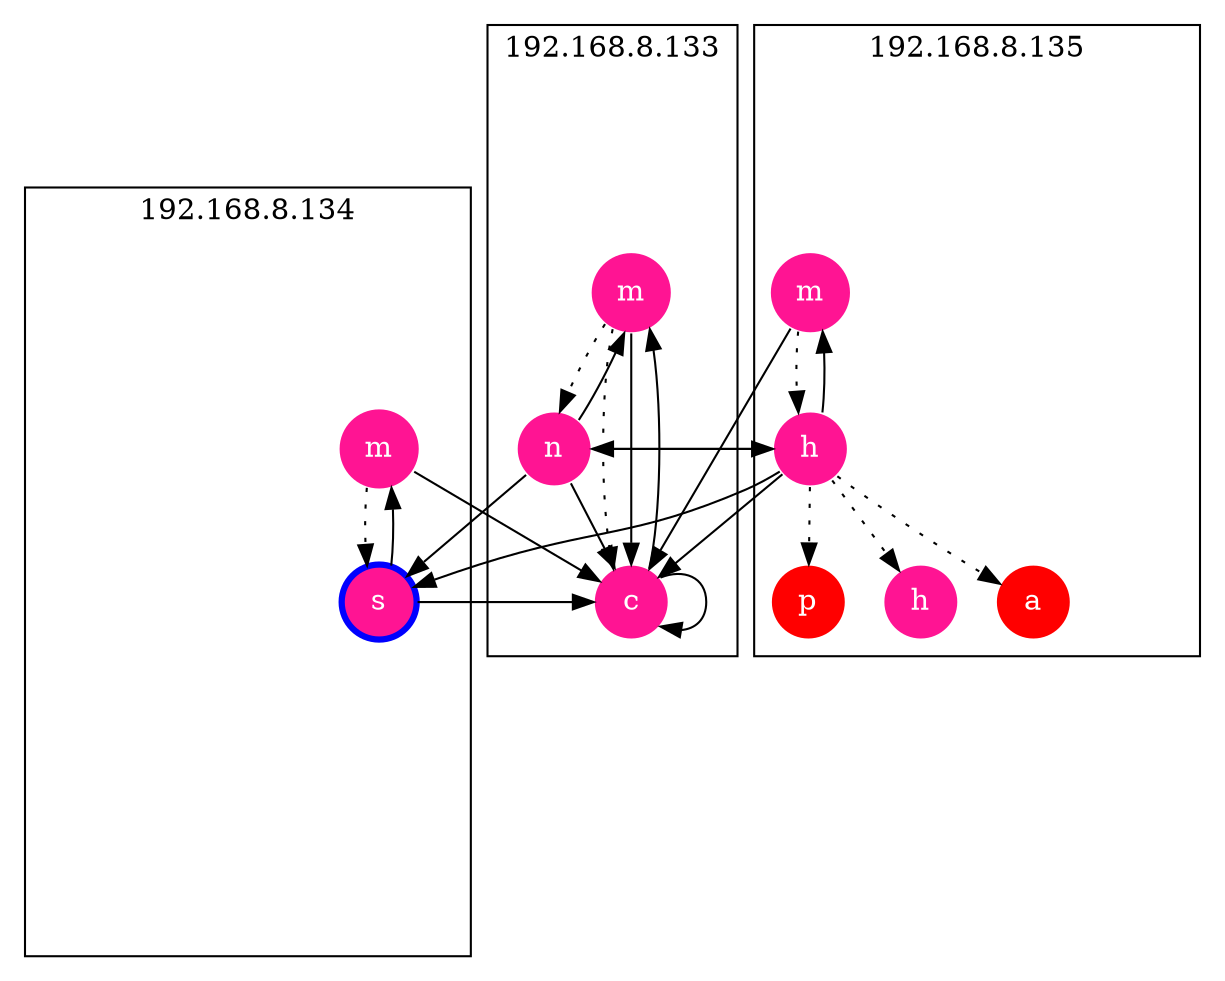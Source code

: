 digraph SecSTAR {
subgraph cluster_2016039413625036039 {
label="192.168.8.133";
"26873@192.168.8.133" [style=invisible, color=white, tooltip="pid=26873, exe=condor_master, user=condor, ppid=26847, parent_exe=sh", label=m, shape=circle, fillcolor=deeppink1, fontcolor=white, penwidth=1.0];
"26878@192.168.8.133" [style=filled, color=white, tooltip="pid=26878, exe=condor_master, user=condor, ppid=26873, parent_exe=condor_master", label=m, shape=circle, fillcolor=deeppink1, fontcolor=white, penwidth=1.0];
"26880@192.168.8.133" [style=filled, color=white, tooltip="pid=26880, exe=condor_collector, user=condor, ppid=26878, parent_exe=condor_master", label=c, shape=circle, fillcolor=deeppink1, fontcolor=white, penwidth=1.0];
"26887@192.168.8.133" [style=filled, color=white, tooltip="pid=26887, exe=condor_negotiator, user=condor, ppid=26878, parent_exe=condor_master", label=n, shape=circle, fillcolor=deeppink1, fontcolor=white, penwidth=1.0];
}

"26873@192.168.8.133" -> "26878@192.168.8.133"  [color=black, style=invis, penwidth=1.0];
"26878@192.168.8.133" -> "26880@192.168.8.133"  [color=black, style=dotted, penwidth=1.0];
"26878@192.168.8.133" -> "26880@192.168.8.133"  [color=black, style=solid, penwidth=1.0];
subgraph cluster_2016039413625036032 {
label="192.168.8.134";
"27943@192.168.8.134" [style=invisible, color=white, tooltip="pid=27943, exe=condor_master, user=condor, ppid=27910, parent_exe=sh", label=m, shape=circle, fillcolor=deeppink1, fontcolor=white, penwidth=1.0];
"27945@192.168.8.134" [style=filled, color=white, tooltip="pid=27945, exe=condor_master, user=condor, ppid=27943, parent_exe=condor_master", label=m, shape=circle, fillcolor=deeppink1, fontcolor=white, penwidth=1.0];
"27947@192.168.8.134" [style=filled, color=blue, tooltip="pid=27947, exe=condor_startd, user=condor, ppid=27945, parent_exe=condor_master", label=s, shape=circle, fillcolor=deeppink1, fontcolor=white, penwidth=3.0];
"27978@192.168.8.134" [style=invisible, color=white, tooltip="pid=27978, exe=condor_mips, user=condor, ppid=27947, parent_exe=condor_startd", label=i, shape=circle, fillcolor=deeppink1, fontcolor=white, penwidth=1.0];
"27981@192.168.8.134" [style=invisible, color=white, tooltip="pid=27981, exe=condor_kflops, user=condor, ppid=27947, parent_exe=condor_startd", label=k, shape=circle, fillcolor=deeppink1, fontcolor=white, penwidth=1.0];
"28004@192.168.8.134" [style=invisible, color=white, tooltip="pid=28004, exe=condor_procd, user=root, ppid=27947, parent_exe=condor_startd", label=p, shape=circle, fillcolor=red, fontcolor=white, penwidth=1.0];
"28007@192.168.8.134" [style=invisible, color=white, tooltip="pid=28007, exe=condor_starter, user=condor, ppid=27947, parent_exe=condor_startd", label=t, shape=circle, fillcolor=deeppink1, fontcolor=white, penwidth=1.0];
"28025@192.168.8.134" [style=invisible, color=white, tooltip="pid=28025, exe=condor_starter, user=condor, ppid=28007, parent_exe=condor_starter", label=t, shape=circle, fillcolor=deeppink1, fontcolor=white, penwidth=1.0];
"28027@192.168.8.134" [style=invisible, color=white, tooltip="pid=28027, exe=condor_exec.exe, user=wenbin, ppid=28007, parent_exe=condor_starter", label=e, shape=circle, fillcolor=green, fontcolor=white, penwidth=1.0];
"28031@192.168.8.134" [style=invisible, color=white, tooltip="pid=28031, exe=rm, user=root, ppid=28007, parent_exe=condor_starter", label=r, shape=circle, fillcolor=red, fontcolor=white, penwidth=1.0];
}

"27943@192.168.8.134" -> "27945@192.168.8.134"  [color=black, style=invis, penwidth=1.0];
"27945@192.168.8.134" -> "27947@192.168.8.134"  [color=black, style=dotted, penwidth=1.0];
"27945@192.168.8.134" -> "26880@192.168.8.133"  [color=black, style=solid, penwidth=1.0];
subgraph cluster_2016039413625036033 {
label="192.168.8.135";
"29500@192.168.8.135" [style=invisible, color=white, tooltip="pid=29500, exe=condor_master, user=condor, ppid=29467, parent_exe=sh", label=m, shape=circle, fillcolor=deeppink1, fontcolor=white, penwidth=1.0];
"29505@192.168.8.135" [style=filled, color=white, tooltip="pid=29505, exe=condor_master, user=condor, ppid=29500, parent_exe=condor_master", label=m, shape=circle, fillcolor=deeppink1, fontcolor=white, penwidth=1.0];
"29507@192.168.8.135" [style=filled, color=white, tooltip="pid=29507, exe=condor_schedd, user=condor, ppid=29505, parent_exe=condor_master", label=h, shape=circle, fillcolor=deeppink1, fontcolor=white, penwidth=1.0];
"29515@192.168.8.135" [style=filled, color=white, tooltip="pid=29515, exe=condor_procd, user=root, ppid=29507, parent_exe=condor_schedd", label=p, shape=circle, fillcolor=red, fontcolor=white, penwidth=1.0];
"29548@192.168.8.135" [style=filled, color=white, tooltip="pid=29548, exe=condor_schedd, user=condor, ppid=29507, parent_exe=condor_schedd", label=h, shape=circle, fillcolor=deeppink1, fontcolor=white, penwidth=1.0];
"29560@192.168.8.135" [style=invisible, color=white, tooltip="pid=29560, exe=condor_submit, user=wenbin, ppid=29559, parent_exe=sh", label=u, shape=circle, fillcolor=green, fontcolor=white, penwidth=1.0];
"29566@192.168.8.135" [style=filled, color=white, tooltip="pid=29566, exe=condor_shadow, user=root, ppid=29507, parent_exe=condor_schedd", label=a, shape=circle, fillcolor=red, fontcolor=white, penwidth=1.0];
"29590@192.168.8.135" [style=invisible, color=white, tooltip="pid=29590, exe=condor_schedd, user=condor, ppid=29507, parent_exe=condor_schedd", label=h, shape=circle, fillcolor=deeppink1, fontcolor=white, penwidth=1.0];
}

"29500@192.168.8.135" -> "29505@192.168.8.135"  [color=black, style=invis, penwidth=1.0];
"29505@192.168.8.135" -> "29507@192.168.8.135"  [color=black, style=dotted, penwidth=1.0];
"29505@192.168.8.135" -> "26880@192.168.8.133"  [color=black, style=solid, penwidth=1.0];
"26880@192.168.8.133" -> "26878@192.168.8.133"  [color=black, style=solid, penwidth=1.0];
"26880@192.168.8.133" -> "26880@192.168.8.133"  [color=black, style=solid, penwidth=1.0];
"26878@192.168.8.133" -> "26887@192.168.8.133"  [color=black, style=dotted, penwidth=1.0];
"29507@192.168.8.135" -> "29515@192.168.8.135"  [color=black, style=dotted, penwidth=1.0];
"26887@192.168.8.133" -> "26878@192.168.8.133"  [color=black, style=solid, penwidth=1.0];
"26887@192.168.8.133" -> "26880@192.168.8.133"  [color=black, style=solid, penwidth=1.0];
"29507@192.168.8.135" -> "26880@192.168.8.133"  [color=black, style=solid, penwidth=1.0];
"29507@192.168.8.135" -> "29505@192.168.8.135"  [color=black, style=solid, penwidth=1.0];
"27947@192.168.8.134" -> "27978@192.168.8.134"  [color=black, style=invis, penwidth=1.0];
"27947@192.168.8.134" -> "27945@192.168.8.134"  [color=black, style=solid, penwidth=1.0];
"27947@192.168.8.134" -> "26880@192.168.8.133"  [color=black, style=solid, penwidth=1.0];
"27947@192.168.8.134" -> "27981@192.168.8.134"  [color=black, style=invis, penwidth=1.0];
"29507@192.168.8.135" -> "29548@192.168.8.135"  [color=black, style=dotted, penwidth=1.0];
"26887@192.168.8.133" -> "29507@192.168.8.135"  [color=black, style=solid, penwidth=1.0];
"26887@192.168.8.133" -> "27947@192.168.8.134"  [color=black, style=solid, penwidth=1.0];
"29560@192.168.8.135" -> "29507@192.168.8.135"  [color=black, style=invis, penwidth=1.0];
"29507@192.168.8.135" -> "26887@192.168.8.133"  [color=black, style=solid, penwidth=1.0];
"29507@192.168.8.135" -> "27947@192.168.8.134"  [color=black, style=solid, penwidth=1.0];
"29507@192.168.8.135" -> "29566@192.168.8.135"  [color=black, style=dotted, penwidth=1.0];
"29566@192.168.8.135" -> "27947@192.168.8.134"  [color=black, style=invis, penwidth=1.0];
"29566@192.168.8.135" -> "29507@192.168.8.135"  [color=black, style=invis, penwidth=1.0];
"27947@192.168.8.134" -> "27947@192.168.8.134"  [color=black, style=invis, penwidth=1.0];
"27947@192.168.8.134" -> "28004@192.168.8.134"  [color=black, style=invis, penwidth=1.0];
"27947@192.168.8.134" -> "28007@192.168.8.134"  [color=black, style=invis, penwidth=1.0];
"28007@192.168.8.134" -> "29566@192.168.8.135"  [color=black, style=invis, penwidth=1.0];
"28007@192.168.8.134" -> "28025@192.168.8.134"  [color=black, style=invis, penwidth=1.0];
"28007@192.168.8.134" -> "27947@192.168.8.134"  [color=black, style=invis, penwidth=1.0];
"28007@192.168.8.134" -> "28027@192.168.8.134"  [color=black, style=invis, penwidth=1.0];
"28007@192.168.8.134" -> "28031@192.168.8.134"  [color=black, style=invis, penwidth=1.0];
"29507@192.168.8.135" -> "29590@192.168.8.135"  [color=black, style=invis, penwidth=1.0];
}
